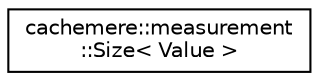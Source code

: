 digraph "Graphical Class Hierarchy"
{
 // LATEX_PDF_SIZE
  edge [fontname="Helvetica",fontsize="10",labelfontname="Helvetica",labelfontsize="10"];
  node [fontname="Helvetica",fontsize="10",shape=record];
  rankdir="LR";
  Node0 [label="cachemere::measurement\l::Size\< Value \>",height=0.2,width=0.4,color="black", fillcolor="white", style="filled",URL="$structcachemere_1_1measurement_1_1Size.html",tooltip=" "];
}
